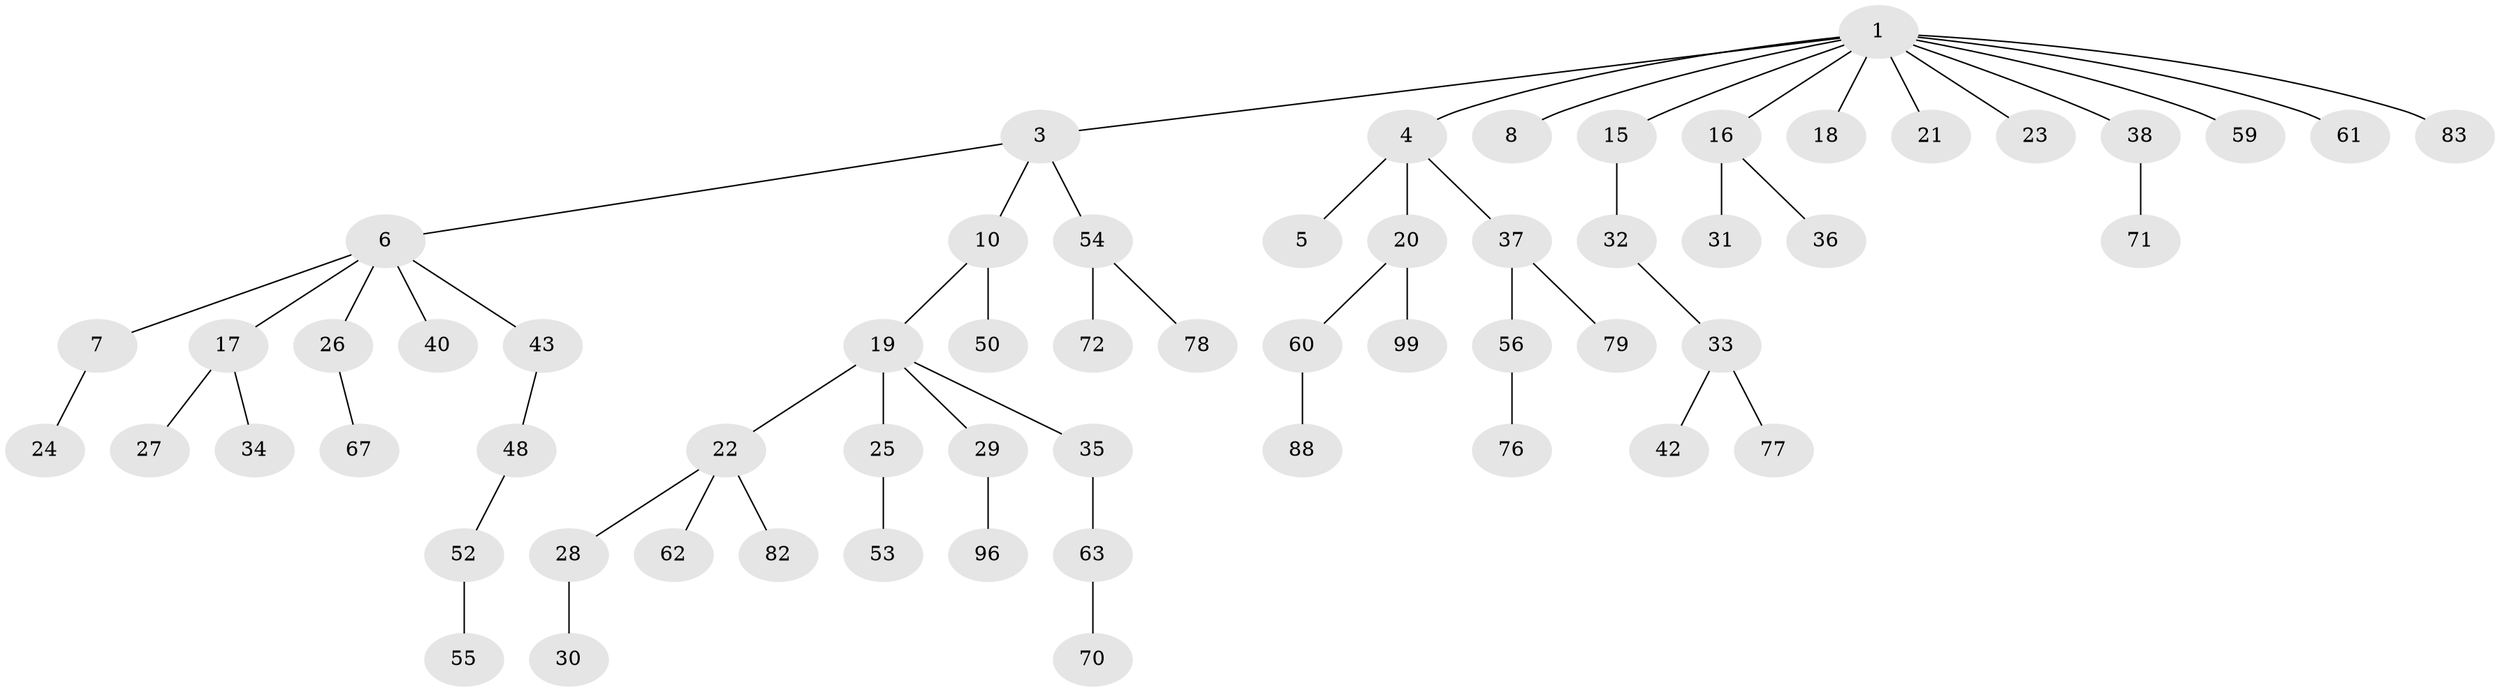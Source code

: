 // original degree distribution, {7: 0.01, 4: 0.11, 6: 0.02, 2: 0.25, 1: 0.49, 3: 0.12}
// Generated by graph-tools (version 1.1) at 2025/19/03/04/25 18:19:08]
// undirected, 60 vertices, 59 edges
graph export_dot {
graph [start="1"]
  node [color=gray90,style=filled];
  1 [super="+2+9"];
  3 [super="+97+44"];
  4;
  5 [super="+58"];
  6 [super="+11+12"];
  7;
  8;
  10 [super="+14"];
  15;
  16 [super="+45"];
  17;
  18 [super="+90"];
  19 [super="+85"];
  20;
  21 [super="+91"];
  22;
  23;
  24 [super="+39"];
  25 [super="+51"];
  26;
  27;
  28;
  29;
  30;
  31;
  32 [super="+68+98"];
  33 [super="+66"];
  34;
  35 [super="+49+95+41"];
  36;
  37;
  38 [super="+47"];
  40;
  42 [super="+69"];
  43;
  48 [super="+74"];
  50;
  52;
  53;
  54 [super="+65"];
  55;
  56;
  59;
  60;
  61 [super="+75"];
  62;
  63;
  67 [super="+86"];
  70;
  71;
  72;
  76;
  77;
  78;
  79;
  82;
  83;
  88;
  96;
  99;
  1 -- 4;
  1 -- 16;
  1 -- 18;
  1 -- 21;
  1 -- 23;
  1 -- 8;
  1 -- 3;
  1 -- 15;
  1 -- 83;
  1 -- 38;
  1 -- 59;
  1 -- 61;
  3 -- 6;
  3 -- 10;
  3 -- 54;
  4 -- 5;
  4 -- 20;
  4 -- 37;
  6 -- 7;
  6 -- 26;
  6 -- 40;
  6 -- 17;
  6 -- 43;
  7 -- 24;
  10 -- 19;
  10 -- 50;
  15 -- 32;
  16 -- 31;
  16 -- 36;
  17 -- 27;
  17 -- 34;
  19 -- 22;
  19 -- 25;
  19 -- 29;
  19 -- 35;
  20 -- 60;
  20 -- 99;
  22 -- 28;
  22 -- 62;
  22 -- 82;
  25 -- 53;
  26 -- 67;
  28 -- 30;
  29 -- 96;
  32 -- 33;
  33 -- 42;
  33 -- 77;
  35 -- 63;
  37 -- 56;
  37 -- 79;
  38 -- 71;
  43 -- 48;
  48 -- 52;
  52 -- 55;
  54 -- 72;
  54 -- 78;
  56 -- 76;
  60 -- 88;
  63 -- 70;
}
